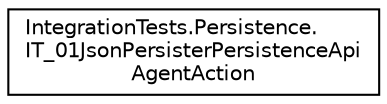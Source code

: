 digraph "Graphical Class Hierarchy"
{
 // LATEX_PDF_SIZE
  edge [fontname="Helvetica",fontsize="10",labelfontname="Helvetica",labelfontsize="10"];
  node [fontname="Helvetica",fontsize="10",shape=record];
  rankdir="LR";
  Node0 [label="IntegrationTests.Persistence.\lIT_01JsonPersisterPersistenceApi\lAgentAction",height=0.2,width=0.4,color="black", fillcolor="white", style="filled",URL="$class_integration_tests_1_1_persistence_1_1_i_t__01_json_persister_persistence_api_agent_action.html",tooltip=" "];
}
